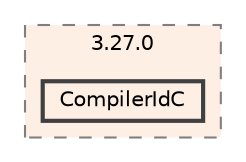 digraph "build/CMakeFiles/3.27.0/CompilerIdC"
{
 // LATEX_PDF_SIZE
  bgcolor="transparent";
  edge [fontname=Helvetica,fontsize=10,labelfontname=Helvetica,labelfontsize=10];
  node [fontname=Helvetica,fontsize=10,shape=box,height=0.2,width=0.4];
  compound=true
  subgraph clusterdir_bf56b0f90a7bd2b859b95942b883d0d7 {
    graph [ bgcolor="#feefe5", pencolor="grey50", label="3.27.0", fontname=Helvetica,fontsize=10 style="filled,dashed", URL="dir_bf56b0f90a7bd2b859b95942b883d0d7.html",tooltip=""]
  dir_a873ccc445cb9b722acdcabed4a7927e [label="CompilerIdC", fillcolor="#feefe5", color="grey25", style="filled,bold", URL="dir_a873ccc445cb9b722acdcabed4a7927e.html",tooltip=""];
  }
}
